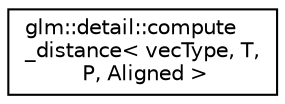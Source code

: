 digraph "Graphical Class Hierarchy"
{
 // LATEX_PDF_SIZE
  edge [fontname="Helvetica",fontsize="10",labelfontname="Helvetica",labelfontsize="10"];
  node [fontname="Helvetica",fontsize="10",shape=record];
  rankdir="LR";
  Node0 [label="glm::detail::compute\l_distance\< vecType, T,\l P, Aligned \>",height=0.2,width=0.4,color="black", fillcolor="white", style="filled",URL="$structglm_1_1detail_1_1compute__distance.html",tooltip=" "];
}
